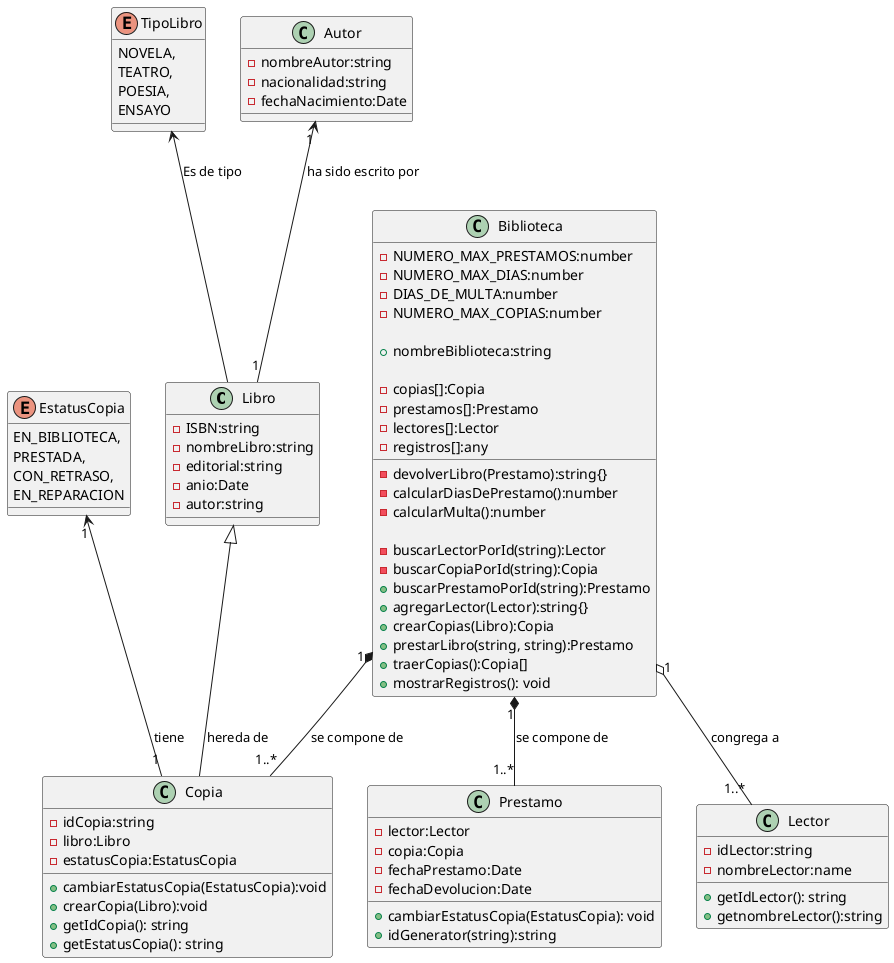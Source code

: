 @startuml "La biblioteca"

class Libro {
    - ISBN:string
    - nombreLibro:string
    - editorial:string
    - anio:Date
    - autor:string
}

enum TipoLibro {
    NOVELA,
    TEATRO,
    POESIA,
    ENSAYO
}

class Autor {
    - nombreAutor:string
    - nacionalidad:string
    - fechaNacimiento:Date
}

class Copia {
    - idCopia:string
    - libro:Libro
    - estatusCopia:EstatusCopia
    + cambiarEstatusCopia(EstatusCopia):void
    + crearCopia(Libro):void
    + getIdCopia(): string
    + getEstatusCopia(): string 
}

enum EstatusCopia {
    EN_BIBLIOTECA,
    PRESTADA,
    CON_RETRASO,
    EN_REPARACION
}

class Biblioteca {

    - NUMERO_MAX_PRESTAMOS:number
    - NUMERO_MAX_DIAS:number
    - DIAS_DE_MULTA:number
    - NUMERO_MAX_COPIAS:number

    + nombreBiblioteca:string

    - copias[]:Copia
    - prestamos[]:Prestamo
    - lectores[]:Lector
    - registros[]:any

    - devolverLibro(Prestamo):string{}
    - calcularDiasDePrestamo():number
    - calcularMulta():number

    - buscarLectorPorId(string):Lector
    - buscarCopiaPorId(string):Copia
    + buscarPrestamoPorId(string):Prestamo
    + agregarLector(Lector):string{}
    + crearCopias(Libro):Copia
    + prestarLibro(string, string):Prestamo
    + traerCopias():Copia[]
    + mostrarRegistros(): void
}

class Lector {
    - idLector:string
    - nombreLector:name

    + getIdLector(): string
    + getnombreLector():string
}

class Prestamo {
    - lector:Lector
    - copia:Copia
    - fechaPrestamo:Date
    - fechaDevolucion:Date

    + cambiarEstatusCopia(EstatusCopia): void
    + idGenerator(string):string
}

TipoLibro <-- Libro: "Es de tipo"
Autor "1" <-- "1" Libro: "ha sido escrito por"
Libro <|-- Copia: "hereda de" 
EstatusCopia "1" <-- "1" Copia: "tiene"
Biblioteca "1" o-- "1..*" Lector: "congrega a"
Biblioteca "1" *-- "1..*" Copia: "se compone de"
Biblioteca "1" *-- "1..*" Prestamo: "se compone de"

@enduml
